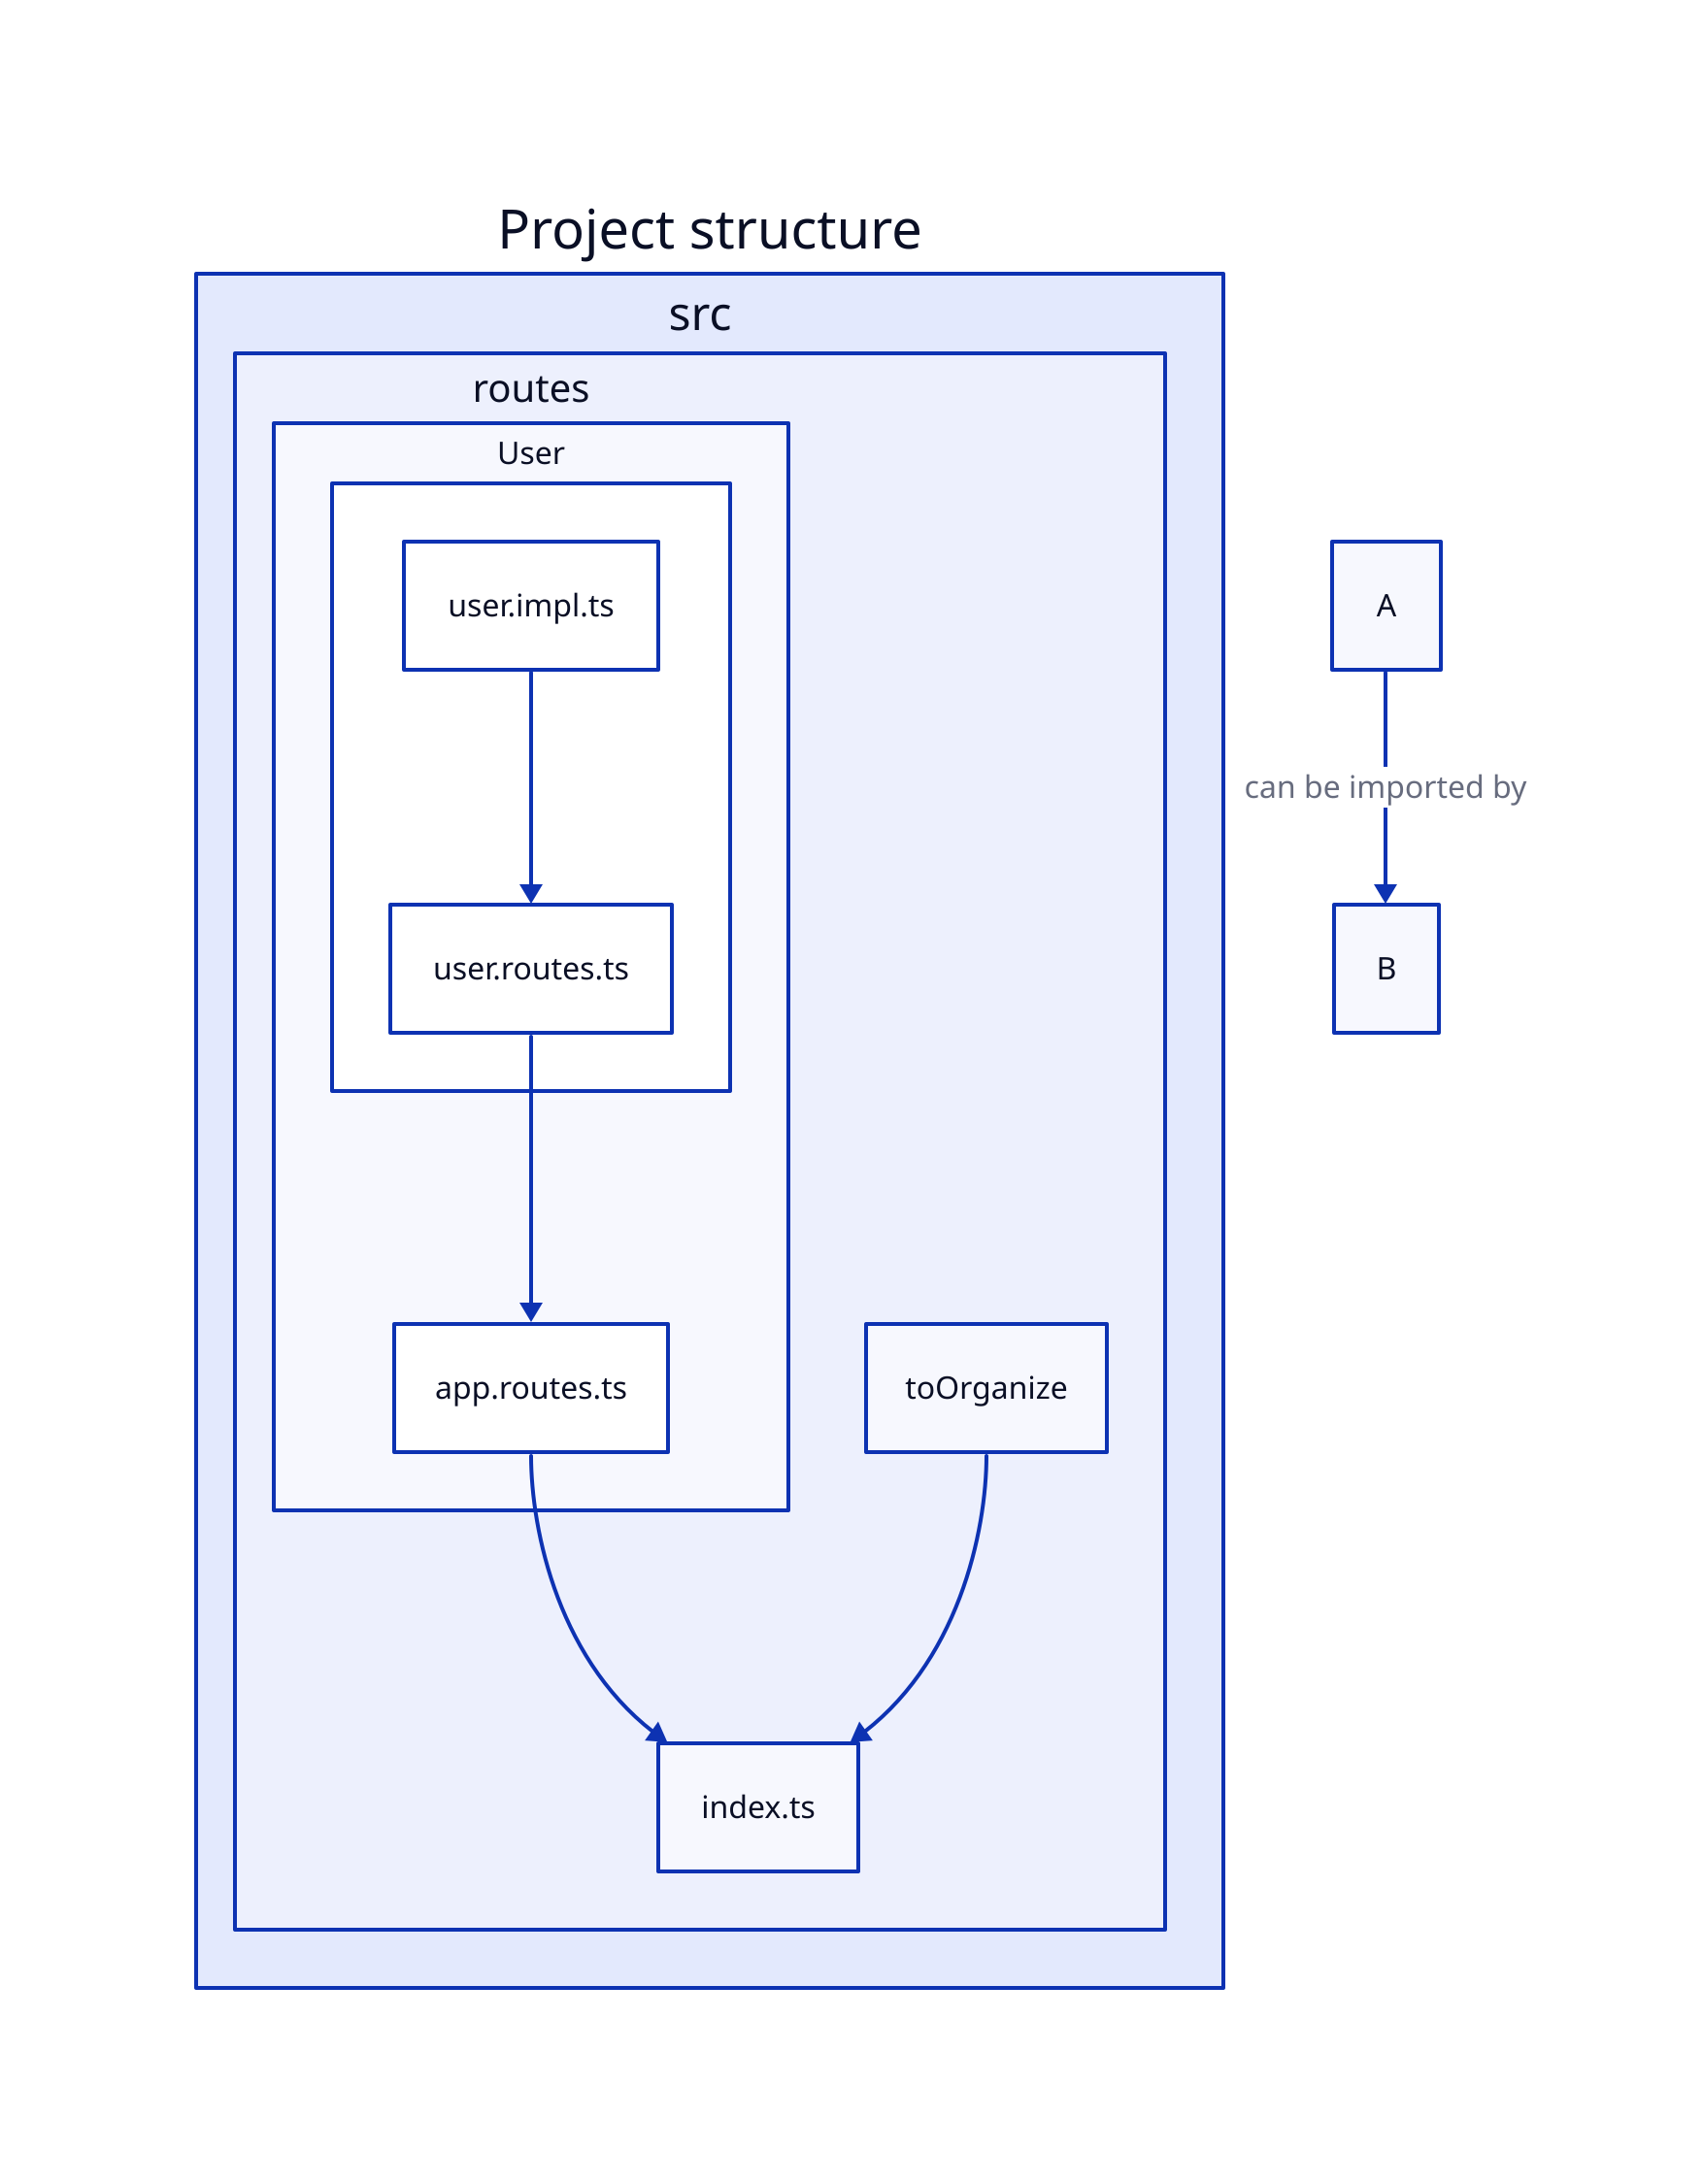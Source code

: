 Project structure: {
  src: {
    "index.ts"
    routes: {
      "app.routes.ts"
      User: {
        "user.impl.ts"
        "user.routes.ts"

        "user.impl.ts" -> "user.routes.ts"
      }

      User."user.routes.ts" -> "app.routes.ts"
    }

    toOrganize

    routes."app.routes.ts" -> "index.ts"
    toOrganize -> "index.ts"
  }
}
A -> B: can be imported by

